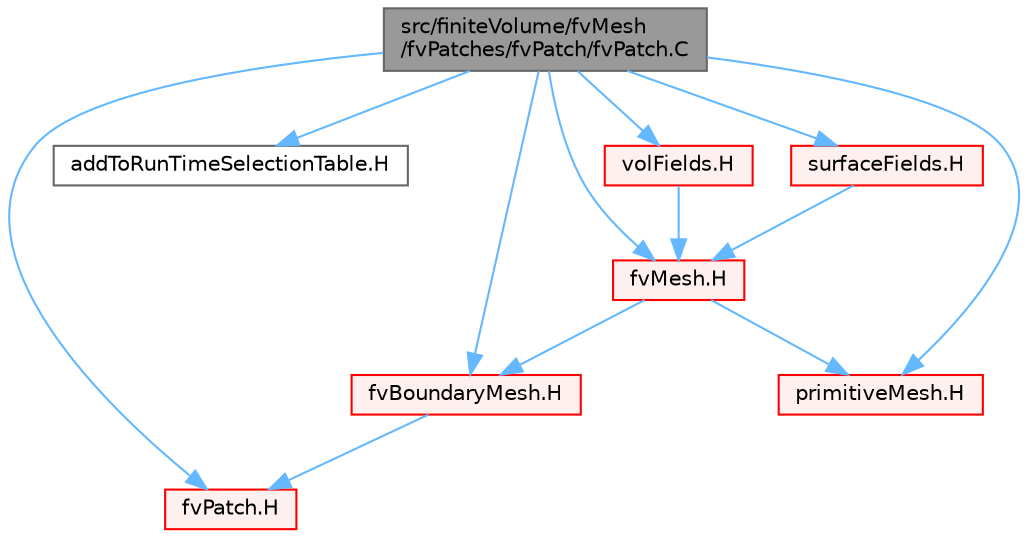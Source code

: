 digraph "src/finiteVolume/fvMesh/fvPatches/fvPatch/fvPatch.C"
{
 // LATEX_PDF_SIZE
  bgcolor="transparent";
  edge [fontname=Helvetica,fontsize=10,labelfontname=Helvetica,labelfontsize=10];
  node [fontname=Helvetica,fontsize=10,shape=box,height=0.2,width=0.4];
  Node1 [id="Node000001",label="src/finiteVolume/fvMesh\l/fvPatches/fvPatch/fvPatch.C",height=0.2,width=0.4,color="gray40", fillcolor="grey60", style="filled", fontcolor="black",tooltip=" "];
  Node1 -> Node2 [id="edge1_Node000001_Node000002",color="steelblue1",style="solid",tooltip=" "];
  Node2 [id="Node000002",label="fvPatch.H",height=0.2,width=0.4,color="red", fillcolor="#FFF0F0", style="filled",URL="$fvPatch_8H.html",tooltip=" "];
  Node1 -> Node232 [id="edge2_Node000001_Node000232",color="steelblue1",style="solid",tooltip=" "];
  Node232 [id="Node000232",label="addToRunTimeSelectionTable.H",height=0.2,width=0.4,color="grey40", fillcolor="white", style="filled",URL="$addToRunTimeSelectionTable_8H.html",tooltip="Macros for easy insertion into run-time selection tables."];
  Node1 -> Node233 [id="edge3_Node000001_Node000233",color="steelblue1",style="solid",tooltip=" "];
  Node233 [id="Node000233",label="fvBoundaryMesh.H",height=0.2,width=0.4,color="red", fillcolor="#FFF0F0", style="filled",URL="$fvBoundaryMesh_8H.html",tooltip=" "];
  Node233 -> Node2 [id="edge4_Node000233_Node000002",color="steelblue1",style="solid",tooltip=" "];
  Node1 -> Node237 [id="edge5_Node000001_Node000237",color="steelblue1",style="solid",tooltip=" "];
  Node237 [id="Node000237",label="fvMesh.H",height=0.2,width=0.4,color="red", fillcolor="#FFF0F0", style="filled",URL="$fvMesh_8H.html",tooltip=" "];
  Node237 -> Node251 [id="edge6_Node000237_Node000251",color="steelblue1",style="solid",tooltip=" "];
  Node251 [id="Node000251",label="primitiveMesh.H",height=0.2,width=0.4,color="red", fillcolor="#FFF0F0", style="filled",URL="$primitiveMesh_8H.html",tooltip=" "];
  Node237 -> Node233 [id="edge7_Node000237_Node000233",color="steelblue1",style="solid",tooltip=" "];
  Node1 -> Node251 [id="edge8_Node000001_Node000251",color="steelblue1",style="solid",tooltip=" "];
  Node1 -> Node342 [id="edge9_Node000001_Node000342",color="steelblue1",style="solid",tooltip=" "];
  Node342 [id="Node000342",label="volFields.H",height=0.2,width=0.4,color="red", fillcolor="#FFF0F0", style="filled",URL="$volFields_8H.html",tooltip=" "];
  Node342 -> Node237 [id="edge10_Node000342_Node000237",color="steelblue1",style="solid",tooltip=" "];
  Node1 -> Node380 [id="edge11_Node000001_Node000380",color="steelblue1",style="solid",tooltip=" "];
  Node380 [id="Node000380",label="surfaceFields.H",height=0.2,width=0.4,color="red", fillcolor="#FFF0F0", style="filled",URL="$surfaceFields_8H.html",tooltip="Foam::surfaceFields."];
  Node380 -> Node237 [id="edge12_Node000380_Node000237",color="steelblue1",style="solid",tooltip=" "];
}

